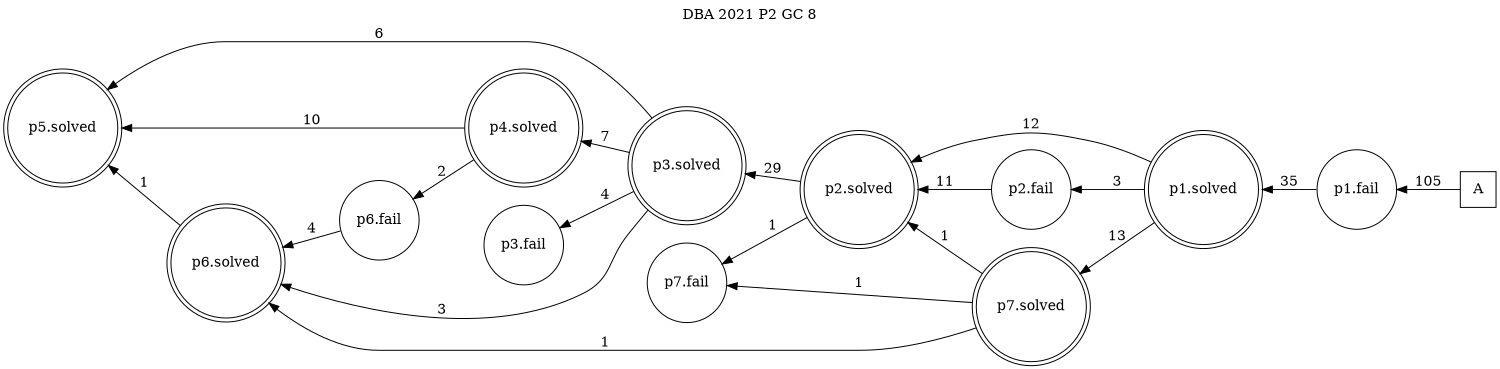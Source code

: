 digraph DBA_2021_P2_GC_8 {
labelloc="tl"
label= " DBA 2021 P2 GC 8 "
rankdir="RL";
graph [ size=" 10 , 10 !"]

"A" [shape="square" label="A"]
"p1.fail" [shape="circle" label="p1.fail"]
"p1.solved" [shape="doublecircle" label="p1.solved"]
"p2.fail" [shape="circle" label="p2.fail"]
"p2.solved" [shape="doublecircle" label="p2.solved"]
"p3.solved" [shape="doublecircle" label="p3.solved"]
"p3.fail" [shape="circle" label="p3.fail"]
"p4.solved" [shape="doublecircle" label="p4.solved"]
"p5.solved" [shape="doublecircle" label="p5.solved"]
"p6.fail" [shape="circle" label="p6.fail"]
"p6.solved" [shape="doublecircle" label="p6.solved"]
"p7.solved" [shape="doublecircle" label="p7.solved"]
"p7.fail" [shape="circle" label="p7.fail"]
"A" -> "p1.fail" [ label=105]
"p1.fail" -> "p1.solved" [ label=35]
"p1.solved" -> "p2.fail" [ label=3]
"p1.solved" -> "p2.solved" [ label=12]
"p1.solved" -> "p7.solved" [ label=13]
"p2.fail" -> "p2.solved" [ label=11]
"p2.solved" -> "p3.solved" [ label=29]
"p2.solved" -> "p7.fail" [ label=1]
"p3.solved" -> "p3.fail" [ label=4]
"p3.solved" -> "p4.solved" [ label=7]
"p3.solved" -> "p5.solved" [ label=6]
"p3.solved" -> "p6.solved" [ label=3]
"p4.solved" -> "p5.solved" [ label=10]
"p4.solved" -> "p6.fail" [ label=2]
"p6.fail" -> "p6.solved" [ label=4]
"p6.solved" -> "p5.solved" [ label=1]
"p7.solved" -> "p2.solved" [ label=1]
"p7.solved" -> "p6.solved" [ label=1]
"p7.solved" -> "p7.fail" [ label=1]
}
